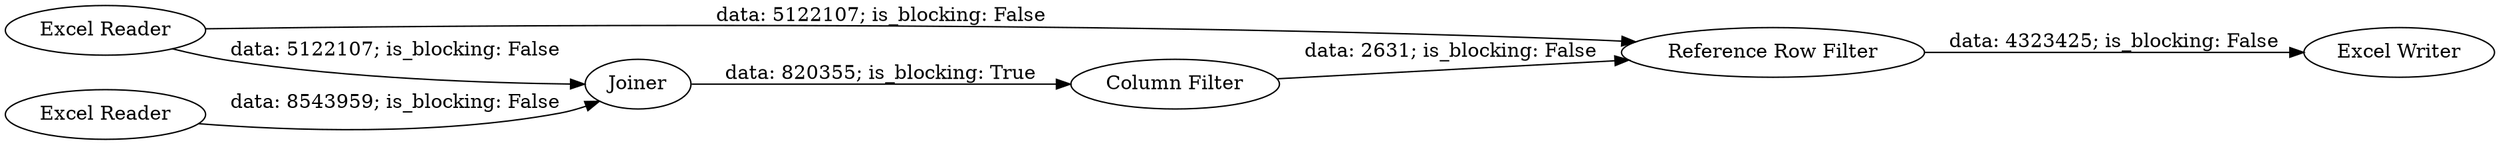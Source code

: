 digraph {
	"-1942948552153429390_45" [label="Reference Row Filter"]
	"-1942948552153429390_34" [label="Excel Writer"]
	"-1942948552153429390_36" [label="Column Filter"]
	"-1942948552153429390_19" [label="Excel Reader"]
	"-1942948552153429390_21" [label=Joiner]
	"-1942948552153429390_20" [label="Excel Reader"]
	"-1942948552153429390_36" -> "-1942948552153429390_45" [label="data: 2631; is_blocking: False"]
	"-1942948552153429390_21" -> "-1942948552153429390_36" [label="data: 820355; is_blocking: True"]
	"-1942948552153429390_19" -> "-1942948552153429390_45" [label="data: 5122107; is_blocking: False"]
	"-1942948552153429390_19" -> "-1942948552153429390_21" [label="data: 5122107; is_blocking: False"]
	"-1942948552153429390_20" -> "-1942948552153429390_21" [label="data: 8543959; is_blocking: False"]
	"-1942948552153429390_45" -> "-1942948552153429390_34" [label="data: 4323425; is_blocking: False"]
	rankdir=LR
}

